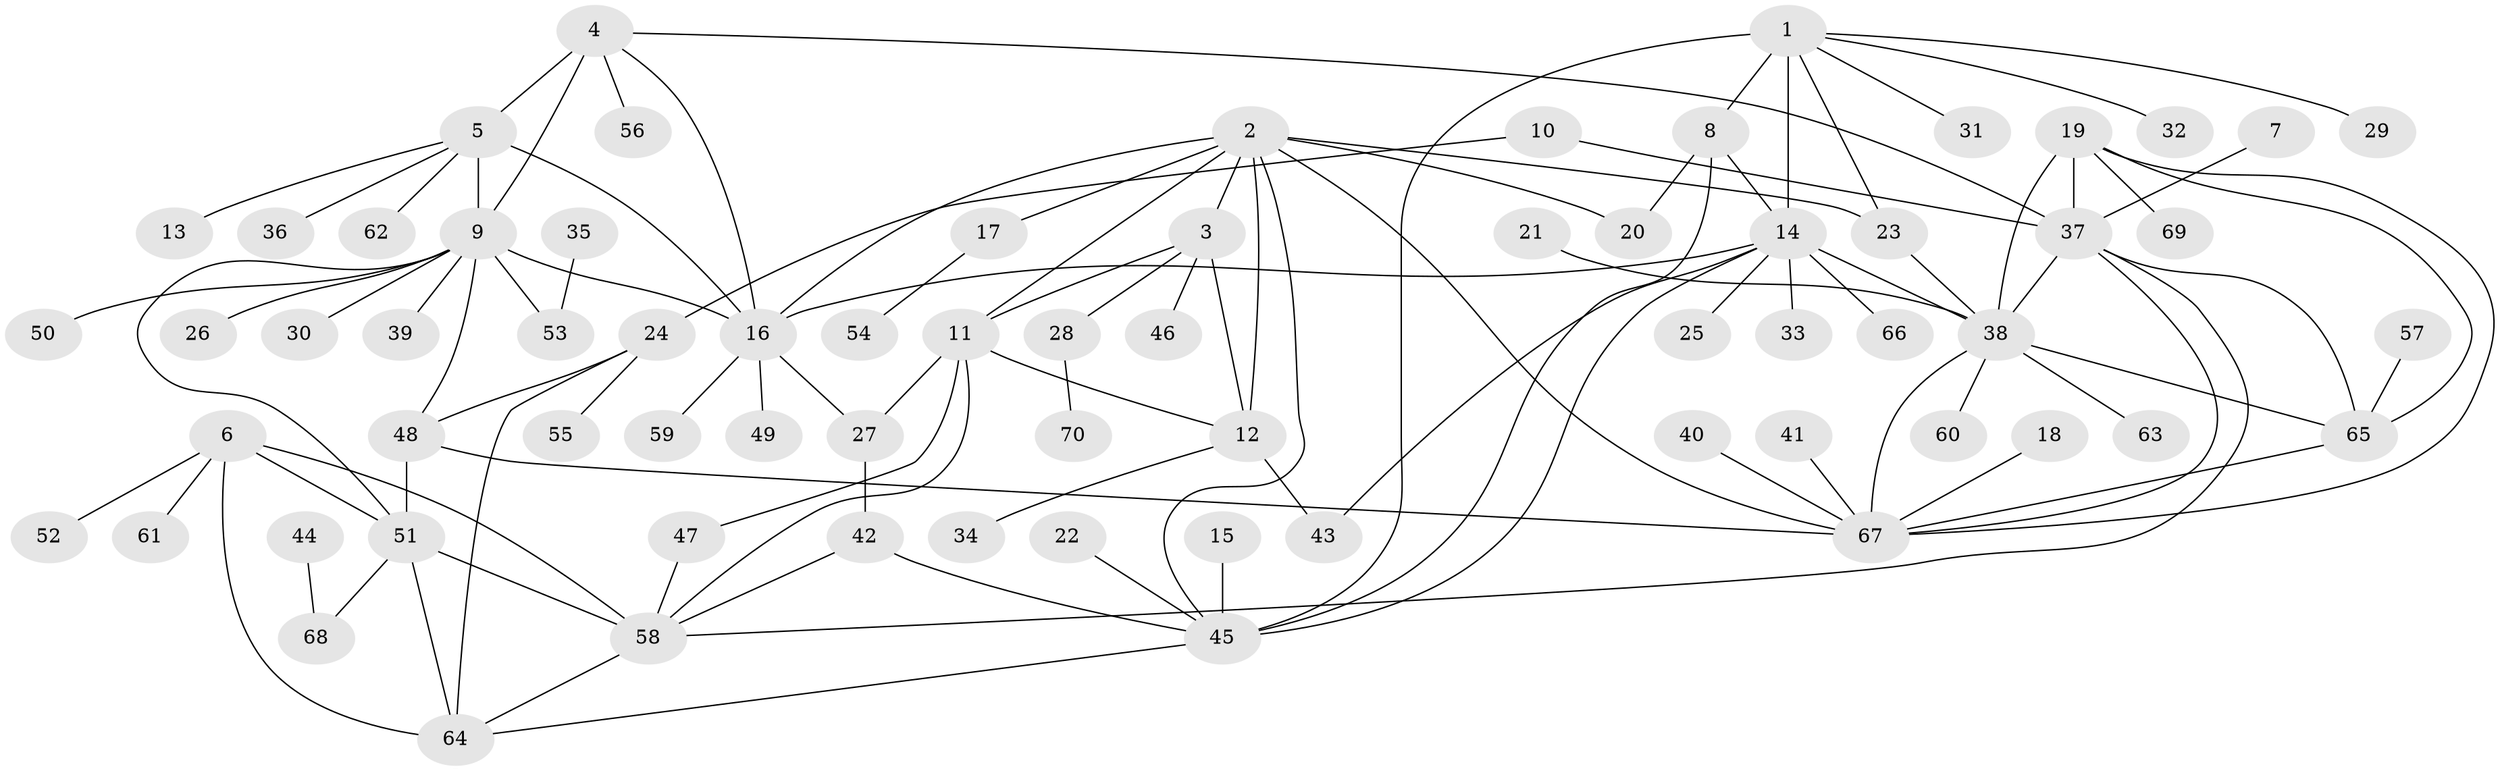// original degree distribution, {6: 0.05, 7: 0.04, 5: 0.04, 10: 0.04, 11: 0.01, 8: 0.02, 9: 0.03, 4: 0.03, 12: 0.01, 1: 0.53, 2: 0.15, 3: 0.05}
// Generated by graph-tools (version 1.1) at 2025/37/03/04/25 23:37:45]
// undirected, 70 vertices, 105 edges
graph export_dot {
  node [color=gray90,style=filled];
  1;
  2;
  3;
  4;
  5;
  6;
  7;
  8;
  9;
  10;
  11;
  12;
  13;
  14;
  15;
  16;
  17;
  18;
  19;
  20;
  21;
  22;
  23;
  24;
  25;
  26;
  27;
  28;
  29;
  30;
  31;
  32;
  33;
  34;
  35;
  36;
  37;
  38;
  39;
  40;
  41;
  42;
  43;
  44;
  45;
  46;
  47;
  48;
  49;
  50;
  51;
  52;
  53;
  54;
  55;
  56;
  57;
  58;
  59;
  60;
  61;
  62;
  63;
  64;
  65;
  66;
  67;
  68;
  69;
  70;
  1 -- 8 [weight=2.0];
  1 -- 14 [weight=2.0];
  1 -- 23 [weight=1.0];
  1 -- 29 [weight=1.0];
  1 -- 31 [weight=1.0];
  1 -- 32 [weight=1.0];
  1 -- 45 [weight=2.0];
  2 -- 3 [weight=2.0];
  2 -- 11 [weight=2.0];
  2 -- 12 [weight=2.0];
  2 -- 16 [weight=1.0];
  2 -- 17 [weight=1.0];
  2 -- 20 [weight=1.0];
  2 -- 23 [weight=1.0];
  2 -- 45 [weight=1.0];
  2 -- 67 [weight=1.0];
  3 -- 11 [weight=1.0];
  3 -- 12 [weight=1.0];
  3 -- 28 [weight=1.0];
  3 -- 46 [weight=1.0];
  4 -- 5 [weight=2.0];
  4 -- 9 [weight=1.0];
  4 -- 16 [weight=1.0];
  4 -- 37 [weight=1.0];
  4 -- 56 [weight=1.0];
  5 -- 9 [weight=2.0];
  5 -- 13 [weight=1.0];
  5 -- 16 [weight=2.0];
  5 -- 36 [weight=1.0];
  5 -- 62 [weight=1.0];
  6 -- 51 [weight=2.0];
  6 -- 52 [weight=1.0];
  6 -- 58 [weight=2.0];
  6 -- 61 [weight=1.0];
  6 -- 64 [weight=2.0];
  7 -- 37 [weight=1.0];
  8 -- 14 [weight=1.0];
  8 -- 20 [weight=1.0];
  8 -- 45 [weight=1.0];
  9 -- 16 [weight=1.0];
  9 -- 26 [weight=1.0];
  9 -- 30 [weight=1.0];
  9 -- 39 [weight=1.0];
  9 -- 48 [weight=1.0];
  9 -- 50 [weight=1.0];
  9 -- 51 [weight=1.0];
  9 -- 53 [weight=1.0];
  10 -- 24 [weight=1.0];
  10 -- 37 [weight=1.0];
  11 -- 12 [weight=1.0];
  11 -- 27 [weight=1.0];
  11 -- 47 [weight=1.0];
  11 -- 58 [weight=1.0];
  12 -- 34 [weight=1.0];
  12 -- 43 [weight=1.0];
  14 -- 16 [weight=1.0];
  14 -- 25 [weight=1.0];
  14 -- 33 [weight=1.0];
  14 -- 38 [weight=1.0];
  14 -- 43 [weight=1.0];
  14 -- 45 [weight=1.0];
  14 -- 66 [weight=1.0];
  15 -- 45 [weight=1.0];
  16 -- 27 [weight=1.0];
  16 -- 49 [weight=1.0];
  16 -- 59 [weight=1.0];
  17 -- 54 [weight=1.0];
  18 -- 67 [weight=1.0];
  19 -- 37 [weight=1.0];
  19 -- 38 [weight=1.0];
  19 -- 65 [weight=1.0];
  19 -- 67 [weight=1.0];
  19 -- 69 [weight=1.0];
  21 -- 38 [weight=1.0];
  22 -- 45 [weight=1.0];
  23 -- 38 [weight=1.0];
  24 -- 48 [weight=1.0];
  24 -- 55 [weight=1.0];
  24 -- 64 [weight=1.0];
  27 -- 42 [weight=1.0];
  28 -- 70 [weight=1.0];
  35 -- 53 [weight=1.0];
  37 -- 38 [weight=1.0];
  37 -- 58 [weight=1.0];
  37 -- 65 [weight=1.0];
  37 -- 67 [weight=1.0];
  38 -- 60 [weight=1.0];
  38 -- 63 [weight=1.0];
  38 -- 65 [weight=1.0];
  38 -- 67 [weight=1.0];
  40 -- 67 [weight=1.0];
  41 -- 67 [weight=1.0];
  42 -- 45 [weight=1.0];
  42 -- 58 [weight=1.0];
  44 -- 68 [weight=1.0];
  45 -- 64 [weight=1.0];
  47 -- 58 [weight=1.0];
  48 -- 51 [weight=1.0];
  48 -- 67 [weight=1.0];
  51 -- 58 [weight=1.0];
  51 -- 64 [weight=1.0];
  51 -- 68 [weight=1.0];
  57 -- 65 [weight=1.0];
  58 -- 64 [weight=1.0];
  65 -- 67 [weight=1.0];
}
